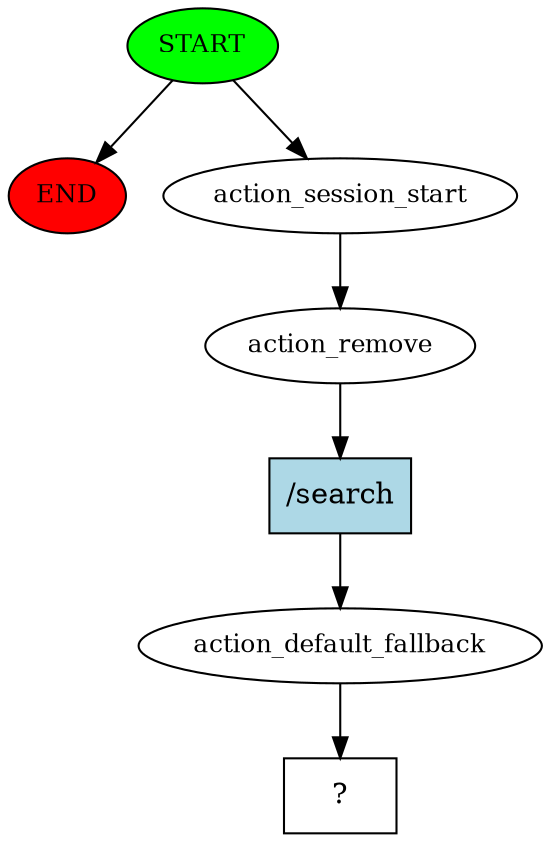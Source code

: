 digraph  {
0 [class="start active", fillcolor=green, fontsize=12, label=START, style=filled];
"-1" [class=end, fillcolor=red, fontsize=12, label=END, style=filled];
1 [class=active, fontsize=12, label=action_session_start];
2 [class=active, fontsize=12, label=action_remove];
3 [class=active, fontsize=12, label=action_default_fallback];
4 [class="intent dashed active", label="  ?  ", shape=rect];
5 [class="intent active", fillcolor=lightblue, label="/search", shape=rect, style=filled];
0 -> "-1"  [class="", key=NONE, label=""];
0 -> 1  [class=active, key=NONE, label=""];
1 -> 2  [class=active, key=NONE, label=""];
2 -> 5  [class=active, key=0];
3 -> 4  [class=active, key=NONE, label=""];
5 -> 3  [class=active, key=0];
}
